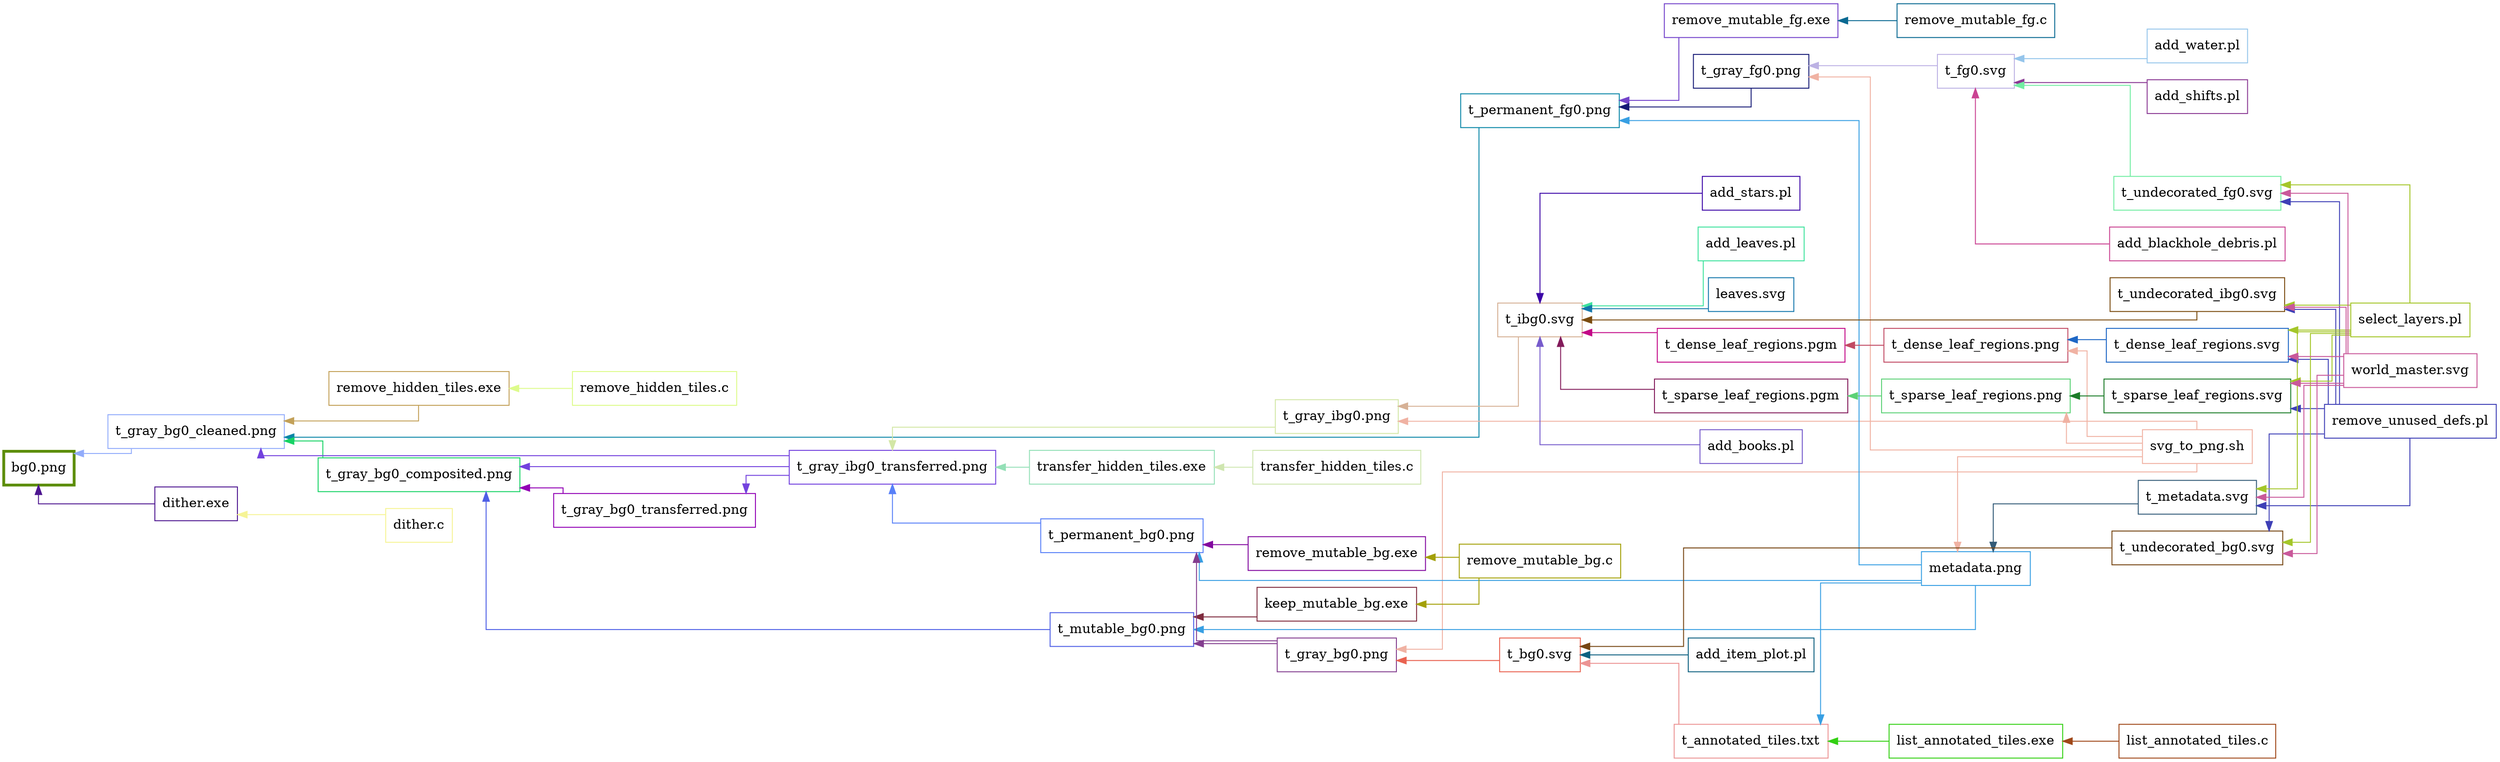 digraph G {
	node [shape=box,style=filled]
	rankdir = RL
	splines = ortho
	tooltip = "Build target = bg0.png"
	n65 [label="bg0.png",penwidth=3,tooltip="./dither.exe t_gray_bg0_cleaned.png bg0.png",fillcolor=white,color="#5c8d06"]
	n81 [label="t_gray_bg0_cleaned.png",tooltip="./remove_hidden_tiles.exe t_permanent_fg0.png t_gray_bg0_composited.png t_gray_bg0_cleaned.png",fillcolor=white,color="#92acfb"]
	n92 [label="remove_hidden_tiles.exe",tooltip="gcc -march=native -O3 -Wall -Wextra -pedantic remove_hidden_tiles.c -lpng -o remove_hidden_tiles.exe",fillcolor=white,color="#c3a159"]
	n188 [label="remove_hidden_tiles.c",tooltip="remove_hidden_tiles.c\n(no actions)",fillcolor=white,color="#ddfb8b"]
	n91 [label="t_permanent_fg0.png",tooltip="./remove_mutable_fg.exe metadata.png t_gray_fg0.png t_permanent_fg0.png",fillcolor=white,color="#0986a7"]
	n117 [label="remove_mutable_fg.exe",tooltip="gcc -march=native -O3 -Wall -Wextra -pedantic remove_mutable_fg.c -lpng -o remove_mutable_fg.exe",fillcolor=white,color="#7444cb"]
	n187 [label="remove_mutable_fg.c",tooltip="remove_mutable_fg.c\n(no actions)",fillcolor=white,color="#0a6992"]
	n85 [label="t_gray_fg0.png",tooltip="./svg_to_png.sh t_fg0.svg t_gray_fg0.png",fillcolor=white,color="#151975"]
	n126 [label="t_fg0.svg",tooltip="perl add_shifts.pl t_undecorated_fg0.svg 0 | perl add_water.pl - 0 | perl add_blackhole_debris.pl - 0 > t_fg0.svg",fillcolor=white,color="#bdb2e4"]
	n161 [label="add_blackhole_debris.pl",tooltip="add_blackhole_debris.pl\n(no actions)",fillcolor=white,color="#ca4392"]
	n160 [label="add_water.pl",tooltip="add_water.pl\n(no actions)",fillcolor=white,color="#95c5eb"]
	n159 [label="add_shifts.pl",tooltip="add_shifts.pl\n(no actions)",fillcolor=white,color="#8b3a94"]
	n158 [label="t_undecorated_fg0.svg",tooltip="perl select_layers.pl '^FG (common|frame0)' t_gray_fg0.png world_master.svg | perl remove_unused_defs.pl > t_undecorated_fg0.svg",fillcolor=white,color="#72eda2"]
	n60 [label="remove_unused_defs.pl",tooltip="remove_unused_defs.pl\n(no actions)",fillcolor=white,color="#3e3fb6"]
	n59 [label="select_layers.pl",tooltip="select_layers.pl\n(no actions)",fillcolor=white,color="#a4c629"]
	n58 [label="world_master.svg",tooltip="world_master.svg\n(no actions)",fillcolor=white,color="#c9599a"]
	n74 [label="svg_to_png.sh",tooltip="svg_to_png.sh\n(no actions)",fillcolor=white,color="#f0b2a3"]
	n69 [label="metadata.png",tooltip="./svg_to_png.sh t_metadata.svg metadata.png",fillcolor=white,color="#389fe3"]
	n173 [label="t_metadata.svg",tooltip="perl select_layers.pl '^Metadata' metadata.png world_master.svg | perl remove_unused_defs.pl > t_metadata.svg",fillcolor=white,color="#335b78"]
	n90 [label="t_gray_bg0_composited.png",tooltip="magick t_gray_bg0_transferred.png t_mutable_bg0.png -composite t_gray_bg0_composited.png",fillcolor=white,color="#17d365"]
	n103 [label="t_mutable_bg0.png",tooltip="./keep_mutable_bg.exe metadata.png t_gray_bg0.png t_mutable_bg0.png",fillcolor=white,color="#4e5fe6"]
	n115 [label="keep_mutable_bg.exe",tooltip="gcc -march=native -O3 -Wall -Wextra -pedantic -DINVERT_TILE_SELECTION remove_mutable_bg.c -lpng -o keep_mutable_bg.exe",fillcolor=white,color="#7f2c3f"]
	n186 [label="remove_mutable_bg.c",tooltip="remove_mutable_bg.c\n(no actions)",fillcolor=white,color="#a3a007"]
	n44 [label="t_gray_bg0.png",tooltip="./svg_to_png.sh t_bg0.svg t_gray_bg0.png",fillcolor=white,color="#833d8f"]
	n122 [label="t_bg0.svg",tooltip="perl add_item_plot.pl t_undecorated_bg0.svg t_annotated_tiles.txt 0 > t_bg0.svg",fillcolor=white,color="#e96250"]
	n150 [label="t_annotated_tiles.txt",tooltip="./list_annotated_tiles.exe metadata.png > t_annotated_tiles.txt",fillcolor=white,color="#ec9494"]
	n176 [label="list_annotated_tiles.exe",tooltip="gcc -march=native -O3 -Wall -Wextra -pedantic list_annotated_tiles.c -lpng -o list_annotated_tiles.exe",fillcolor=white,color="#33d013"]
	n196 [label="list_annotated_tiles.c",tooltip="list_annotated_tiles.c\n(no actions)",fillcolor=white,color="#9f4819"]
	n149 [label="add_item_plot.pl",tooltip="add_item_plot.pl\n(no actions)",fillcolor=white,color="#0f6181"]
	n148 [label="t_undecorated_bg0.svg",tooltip="perl select_layers.pl '^BG (common|frame0)' t_gray_bg0.png world_master.svg | perl remove_unused_defs.pl > t_undecorated_bg0.svg",fillcolor=white,color="#764613"]
	n102 [label="t_gray_bg0_transferred.png",tooltip="t_gray_bg0_transferred.png\n(no actions)",fillcolor=white,color="#9202b5"]
	n89 [label="t_gray_ibg0_transferred.png",tooltip="./transfer_hidden_tiles.exe t_permanent_bg0.png t_gray_ibg0.png t_gray_bg0_transferred.png t_gray_ibg0_transferred.png",fillcolor=white,color="#7342de"]
	n111 [label="transfer_hidden_tiles.exe",tooltip="gcc -march=native -O3 -Wall -Wextra -pedantic transfer_hidden_tiles.c -lpng -o transfer_hidden_tiles.exe",fillcolor=white,color="#94e0b7"]
	n189 [label="transfer_hidden_tiles.c",tooltip="transfer_hidden_tiles.c\n(no actions)",fillcolor=white,color="#cfe6b0"]
	n110 [label="t_permanent_bg0.png",tooltip="./remove_mutable_bg.exe metadata.png t_gray_bg0.png t_permanent_bg0.png",fillcolor=white,color="#5880f8"]
	n116 [label="remove_mutable_bg.exe",tooltip="gcc -march=native -O3 -Wall -Wextra -pedantic remove_mutable_bg.c -lpng -o remove_mutable_bg.exe",fillcolor=white,color="#82089f"]
	n43 [label="t_gray_ibg0.png",tooltip="./svg_to_png.sh t_ibg0.svg t_gray_ibg0.png",fillcolor=white,color="#d3e7a6"]
	n118 [label="t_ibg0.svg",tooltip="perl add_stars.pl t_undecorated_ibg0.svg 0 | perl add_leaves.pl leaves.svg - t_dense_leaf_regions.pgm 0.5 0 | perl add_leaves.pl leaves.svg - t_sparse_leaf_regions.pgm 1 0 | perl add_books.pl - > t_ibg0.svg",fillcolor=white,color="#d6b196"]
	n136 [label="add_books.pl",tooltip="add_books.pl\n(no actions)",fillcolor=white,color="#775ccc"]
	n135 [label="add_stars.pl",tooltip="add_stars.pl\n(no actions)",fillcolor=white,color="#3c06a7"]
	n134 [label="add_leaves.pl",tooltip="add_leaves.pl\n(no actions)",fillcolor=white,color="#3ee29d"]
	n133 [label="t_dense_leaf_regions.pgm",tooltip="convert -size 9600x6400 'xc:#000000' t_dense_leaf_regions.png -composite -colorspace Gray -depth 8 -color-threshold 'gray(1%)-gray(100%)' t_dense_leaf_regions.pgm",fillcolor=white,color="#c30887"]
	n171 [label="t_dense_leaf_regions.png",tooltip="./svg_to_png.sh t_dense_leaf_regions.svg t_dense_leaf_regions.png",fillcolor=white,color="#c14a63"]
	n172 [label="t_dense_leaf_regions.svg",tooltip="perl select_layers.pl 'dense leaf regions' t_dense_leaf_regions.png world_master.svg | perl remove_unused_defs.pl > t_dense_leaf_regions.svg",fillcolor=white,color="#1e67c5"]
	n132 [label="t_sparse_leaf_regions.pgm",tooltip="convert -size 9600x6400 'xc:#000000' t_sparse_leaf_regions.png -composite -colorspace Gray -depth 8 -color-threshold 'gray(1%)-gray(100%)' t_sparse_leaf_regions.pgm",fillcolor=white,color="#831b5b"]
	n169 [label="t_sparse_leaf_regions.png",tooltip="./svg_to_png.sh t_sparse_leaf_regions.svg t_sparse_leaf_regions.png",fillcolor=white,color="#5bd176"]
	n170 [label="t_sparse_leaf_regions.svg",tooltip="perl select_layers.pl 'sparse leaf regions' t_sparse_leaf_regions.png world_master.svg | perl remove_unused_defs.pl > t_sparse_leaf_regions.svg",fillcolor=white,color="#1b7c28"]
	n131 [label="leaves.svg",tooltip="leaves.svg\n(no actions)",fillcolor=white,color="#1577ac"]
	n130 [label="t_undecorated_ibg0.svg",tooltip="perl select_layers.pl '^IBG (common|frame0)' t_gray_ibg0.png world_master.svg | perl remove_unused_defs.pl > t_undecorated_ibg0.svg",fillcolor=white,color="#7a4b0f"]
	n45 [label="dither.exe",tooltip="gcc -march=native -O3 -Wall -Wextra -pedantic dither.c -lpng -o dither.exe",fillcolor=white,color="#4d1590"]
	n183 [label="dither.c",tooltip="dither.c\n(no actions)",fillcolor=white,color="#f6f496"]
	n45 -> n65 [color="#4d1590",edgetooltip="bg0.png : dither.exe"]
	n81 -> n65 [color="#92acfb",edgetooltip="bg0.png : t_gray_bg0_cleaned.png"]
	n89 -> n81 [color="#7342de",edgetooltip="t_gray_bg0_cleaned.png : t_gray_ibg0_transferred.png"]
	n90 -> n81 [color="#17d365",edgetooltip="t_gray_bg0_cleaned.png : t_gray_bg0_composited.png"]
	n91 -> n81 [color="#0986a7",edgetooltip="t_gray_bg0_cleaned.png : t_permanent_fg0.png"]
	n92 -> n81 [color="#c3a159",edgetooltip="t_gray_bg0_cleaned.png : remove_hidden_tiles.exe"]
	n188 -> n92 [color="#ddfb8b",edgetooltip="remove_hidden_tiles.exe : remove_hidden_tiles.c"]
	n69 -> n91 [color="#389fe3",edgetooltip="t_permanent_fg0.png : metadata.png"]
	n85 -> n91 [color="#151975",edgetooltip="t_permanent_fg0.png : t_gray_fg0.png"]
	n117 -> n91 [color="#7444cb",edgetooltip="t_permanent_fg0.png : remove_mutable_fg.exe"]
	n187 -> n117 [color="#0a6992",edgetooltip="remove_mutable_fg.exe : remove_mutable_fg.c"]
	n74 -> n85 [color="#f0b2a3",edgetooltip="t_gray_fg0.png : svg_to_png.sh"]
	n126 -> n85 [color="#bdb2e4",edgetooltip="t_gray_fg0.png : t_fg0.svg"]
	n158 -> n126 [color="#72eda2",edgetooltip="t_fg0.svg : t_undecorated_fg0.svg"]
	n159 -> n126 [color="#8b3a94",edgetooltip="t_fg0.svg : add_shifts.pl"]
	n160 -> n126 [color="#95c5eb",edgetooltip="t_fg0.svg : add_water.pl"]
	n161 -> n126 [color="#ca4392",edgetooltip="t_fg0.svg : add_blackhole_debris.pl"]
	n58 -> n158 [color="#c9599a",edgetooltip="t_undecorated_fg0.svg : world_master.svg"]
	n59 -> n158 [color="#a4c629",edgetooltip="t_undecorated_fg0.svg : select_layers.pl"]
	n60 -> n158 [color="#3e3fb6",edgetooltip="t_undecorated_fg0.svg : remove_unused_defs.pl"]
	n74 -> n69 [color="#f0b2a3",edgetooltip="metadata.png : svg_to_png.sh"]
	n173 -> n69 [color="#335b78",edgetooltip="metadata.png : t_metadata.svg"]
	n58 -> n173 [color="#c9599a",edgetooltip="t_metadata.svg : world_master.svg"]
	n59 -> n173 [color="#a4c629",edgetooltip="t_metadata.svg : select_layers.pl"]
	n60 -> n173 [color="#3e3fb6",edgetooltip="t_metadata.svg : remove_unused_defs.pl"]
	n89 -> n90 [color="#7342de",edgetooltip="t_gray_bg0_composited.png : t_gray_ibg0_transferred.png"]
	n102 -> n90 [color="#9202b5",edgetooltip="t_gray_bg0_composited.png : t_gray_bg0_transferred.png"]
	n103 -> n90 [color="#4e5fe6",edgetooltip="t_gray_bg0_composited.png : t_mutable_bg0.png"]
	n44 -> n103 [color="#833d8f",edgetooltip="t_mutable_bg0.png : t_gray_bg0.png"]
	n69 -> n103 [color="#389fe3",edgetooltip="t_mutable_bg0.png : metadata.png"]
	n115 -> n103 [color="#7f2c3f",edgetooltip="t_mutable_bg0.png : keep_mutable_bg.exe"]
	n186 -> n115 [color="#a3a007",edgetooltip="keep_mutable_bg.exe : remove_mutable_bg.c"]
	n74 -> n44 [color="#f0b2a3",edgetooltip="t_gray_bg0.png : svg_to_png.sh"]
	n122 -> n44 [color="#e96250",edgetooltip="t_gray_bg0.png : t_bg0.svg"]
	n148 -> n122 [color="#764613",edgetooltip="t_bg0.svg : t_undecorated_bg0.svg"]
	n149 -> n122 [color="#0f6181",edgetooltip="t_bg0.svg : add_item_plot.pl"]
	n150 -> n122 [color="#ec9494",edgetooltip="t_bg0.svg : t_annotated_tiles.txt"]
	n69 -> n150 [color="#389fe3",edgetooltip="t_annotated_tiles.txt : metadata.png"]
	n176 -> n150 [color="#33d013",edgetooltip="t_annotated_tiles.txt : list_annotated_tiles.exe"]
	n196 -> n176 [color="#9f4819",edgetooltip="list_annotated_tiles.exe : list_annotated_tiles.c"]
	n58 -> n148 [color="#c9599a",edgetooltip="t_undecorated_bg0.svg : world_master.svg"]
	n59 -> n148 [color="#a4c629",edgetooltip="t_undecorated_bg0.svg : select_layers.pl"]
	n60 -> n148 [color="#3e3fb6",edgetooltip="t_undecorated_bg0.svg : remove_unused_defs.pl"]
	n89 -> n102 [color="#7342de",edgetooltip="t_gray_bg0_transferred.png : t_gray_ibg0_transferred.png"]
	n43 -> n89 [color="#d3e7a6",edgetooltip="t_gray_ibg0_transferred.png : t_gray_ibg0.png"]
	n110 -> n89 [color="#5880f8",edgetooltip="t_gray_ibg0_transferred.png : t_permanent_bg0.png"]
	n111 -> n89 [color="#94e0b7",edgetooltip="t_gray_ibg0_transferred.png : transfer_hidden_tiles.exe"]
	n189 -> n111 [color="#cfe6b0",edgetooltip="transfer_hidden_tiles.exe : transfer_hidden_tiles.c"]
	n44 -> n110 [color="#833d8f",edgetooltip="t_permanent_bg0.png : t_gray_bg0.png"]
	n69 -> n110 [color="#389fe3",edgetooltip="t_permanent_bg0.png : metadata.png"]
	n116 -> n110 [color="#82089f",edgetooltip="t_permanent_bg0.png : remove_mutable_bg.exe"]
	n186 -> n116 [color="#a3a007",edgetooltip="remove_mutable_bg.exe : remove_mutable_bg.c"]
	n74 -> n43 [color="#f0b2a3",edgetooltip="t_gray_ibg0.png : svg_to_png.sh"]
	n118 -> n43 [color="#d6b196",edgetooltip="t_gray_ibg0.png : t_ibg0.svg"]
	n130 -> n118 [color="#7a4b0f",edgetooltip="t_ibg0.svg : t_undecorated_ibg0.svg"]
	n131 -> n118 [color="#1577ac",edgetooltip="t_ibg0.svg : leaves.svg"]
	n132 -> n118 [color="#831b5b",edgetooltip="t_ibg0.svg : t_sparse_leaf_regions.pgm"]
	n133 -> n118 [color="#c30887",edgetooltip="t_ibg0.svg : t_dense_leaf_regions.pgm"]
	n134 -> n118 [color="#3ee29d",edgetooltip="t_ibg0.svg : add_leaves.pl"]
	n135 -> n118 [color="#3c06a7",edgetooltip="t_ibg0.svg : add_stars.pl"]
	n136 -> n118 [color="#775ccc",edgetooltip="t_ibg0.svg : add_books.pl"]
	n171 -> n133 [color="#c14a63",edgetooltip="t_dense_leaf_regions.pgm : t_dense_leaf_regions.png"]
	n74 -> n171 [color="#f0b2a3",edgetooltip="t_dense_leaf_regions.png : svg_to_png.sh"]
	n172 -> n171 [color="#1e67c5",edgetooltip="t_dense_leaf_regions.png : t_dense_leaf_regions.svg"]
	n58 -> n172 [color="#c9599a",edgetooltip="t_dense_leaf_regions.svg : world_master.svg"]
	n59 -> n172 [color="#a4c629",edgetooltip="t_dense_leaf_regions.svg : select_layers.pl"]
	n60 -> n172 [color="#3e3fb6",edgetooltip="t_dense_leaf_regions.svg : remove_unused_defs.pl"]
	n169 -> n132 [color="#5bd176",edgetooltip="t_sparse_leaf_regions.pgm : t_sparse_leaf_regions.png"]
	n74 -> n169 [color="#f0b2a3",edgetooltip="t_sparse_leaf_regions.png : svg_to_png.sh"]
	n170 -> n169 [color="#1b7c28",edgetooltip="t_sparse_leaf_regions.png : t_sparse_leaf_regions.svg"]
	n58 -> n170 [color="#c9599a",edgetooltip="t_sparse_leaf_regions.svg : world_master.svg"]
	n59 -> n170 [color="#a4c629",edgetooltip="t_sparse_leaf_regions.svg : select_layers.pl"]
	n60 -> n170 [color="#3e3fb6",edgetooltip="t_sparse_leaf_regions.svg : remove_unused_defs.pl"]
	n58 -> n130 [color="#c9599a",edgetooltip="t_undecorated_ibg0.svg : world_master.svg"]
	n59 -> n130 [color="#a4c629",edgetooltip="t_undecorated_ibg0.svg : select_layers.pl"]
	n60 -> n130 [color="#3e3fb6",edgetooltip="t_undecorated_ibg0.svg : remove_unused_defs.pl"]
	n183 -> n45 [color="#f6f496",edgetooltip="dither.exe : dither.c"]
}

